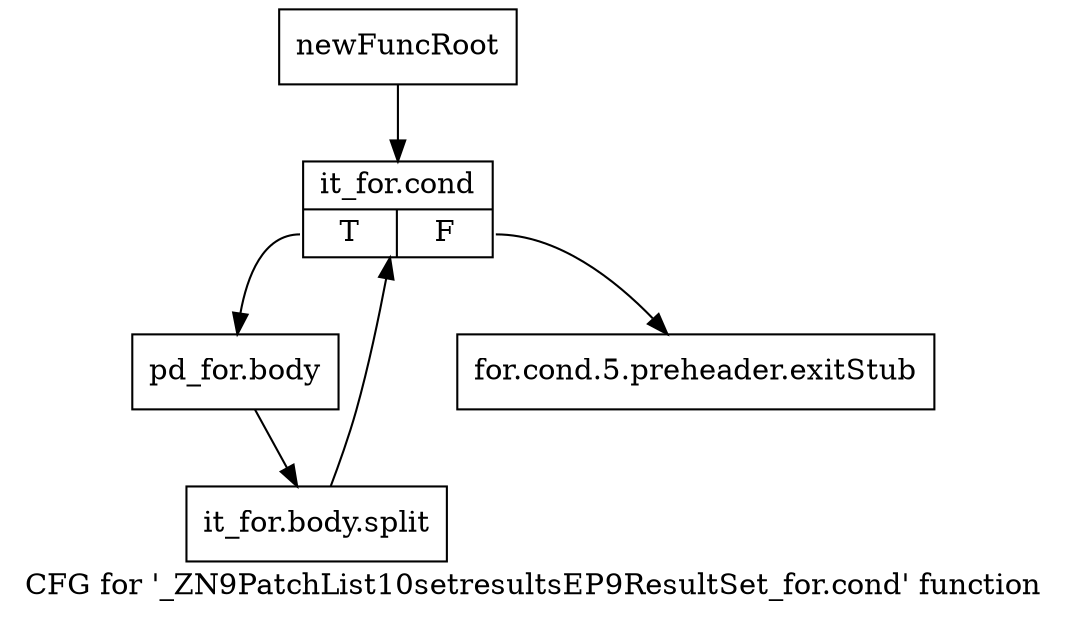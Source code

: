 digraph "CFG for '_ZN9PatchList10setresultsEP9ResultSet_for.cond' function" {
	label="CFG for '_ZN9PatchList10setresultsEP9ResultSet_for.cond' function";

	Node0x20c65c0 [shape=record,label="{newFuncRoot}"];
	Node0x20c65c0 -> Node0x25feb50;
	Node0x20c6610 [shape=record,label="{for.cond.5.preheader.exitStub}"];
	Node0x25feb50 [shape=record,label="{it_for.cond|{<s0>T|<s1>F}}"];
	Node0x25feb50:s0 -> Node0x25feba0;
	Node0x25feb50:s1 -> Node0x20c6610;
	Node0x25feba0 [shape=record,label="{pd_for.body}"];
	Node0x25feba0 -> Node0x29122c0;
	Node0x29122c0 [shape=record,label="{it_for.body.split}"];
	Node0x29122c0 -> Node0x25feb50;
}
